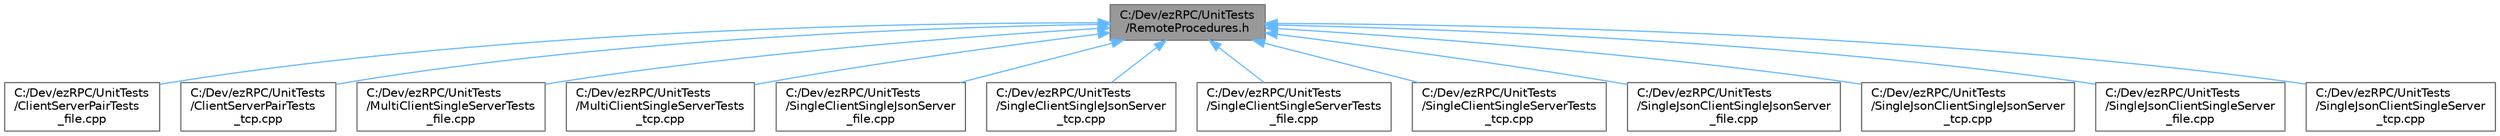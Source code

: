 digraph "C:/Dev/ezRPC/UnitTests/RemoteProcedures.h"
{
 // LATEX_PDF_SIZE
  bgcolor="transparent";
  edge [fontname=Helvetica,fontsize=10,labelfontname=Helvetica,labelfontsize=10];
  node [fontname=Helvetica,fontsize=10,shape=box,height=0.2,width=0.4];
  Node1 [id="Node000001",label="C:/Dev/ezRPC/UnitTests\l/RemoteProcedures.h",height=0.2,width=0.4,color="gray40", fillcolor="grey60", style="filled", fontcolor="black",tooltip=" "];
  Node1 -> Node2 [id="edge1_Node000001_Node000002",dir="back",color="steelblue1",style="solid",tooltip=" "];
  Node2 [id="Node000002",label="C:/Dev/ezRPC/UnitTests\l/ClientServerPairTests\l_file.cpp",height=0.2,width=0.4,color="grey40", fillcolor="white", style="filled",URL="$_client_server_pair_tests__file_8cpp.html",tooltip=" "];
  Node1 -> Node3 [id="edge2_Node000001_Node000003",dir="back",color="steelblue1",style="solid",tooltip=" "];
  Node3 [id="Node000003",label="C:/Dev/ezRPC/UnitTests\l/ClientServerPairTests\l_tcp.cpp",height=0.2,width=0.4,color="grey40", fillcolor="white", style="filled",URL="$_client_server_pair_tests__tcp_8cpp.html",tooltip=" "];
  Node1 -> Node4 [id="edge3_Node000001_Node000004",dir="back",color="steelblue1",style="solid",tooltip=" "];
  Node4 [id="Node000004",label="C:/Dev/ezRPC/UnitTests\l/MultiClientSingleServerTests\l_file.cpp",height=0.2,width=0.4,color="grey40", fillcolor="white", style="filled",URL="$_multi_client_single_server_tests__file_8cpp.html",tooltip=" "];
  Node1 -> Node5 [id="edge4_Node000001_Node000005",dir="back",color="steelblue1",style="solid",tooltip=" "];
  Node5 [id="Node000005",label="C:/Dev/ezRPC/UnitTests\l/MultiClientSingleServerTests\l_tcp.cpp",height=0.2,width=0.4,color="grey40", fillcolor="white", style="filled",URL="$_multi_client_single_server_tests__tcp_8cpp.html",tooltip=" "];
  Node1 -> Node6 [id="edge5_Node000001_Node000006",dir="back",color="steelblue1",style="solid",tooltip=" "];
  Node6 [id="Node000006",label="C:/Dev/ezRPC/UnitTests\l/SingleClientSingleJsonServer\l_file.cpp",height=0.2,width=0.4,color="grey40", fillcolor="white", style="filled",URL="$_single_client_single_json_server__file_8cpp.html",tooltip=" "];
  Node1 -> Node7 [id="edge6_Node000001_Node000007",dir="back",color="steelblue1",style="solid",tooltip=" "];
  Node7 [id="Node000007",label="C:/Dev/ezRPC/UnitTests\l/SingleClientSingleJsonServer\l_tcp.cpp",height=0.2,width=0.4,color="grey40", fillcolor="white", style="filled",URL="$_single_client_single_json_server__tcp_8cpp.html",tooltip=" "];
  Node1 -> Node8 [id="edge7_Node000001_Node000008",dir="back",color="steelblue1",style="solid",tooltip=" "];
  Node8 [id="Node000008",label="C:/Dev/ezRPC/UnitTests\l/SingleClientSingleServerTests\l_file.cpp",height=0.2,width=0.4,color="grey40", fillcolor="white", style="filled",URL="$_single_client_single_server_tests__file_8cpp.html",tooltip=" "];
  Node1 -> Node9 [id="edge8_Node000001_Node000009",dir="back",color="steelblue1",style="solid",tooltip=" "];
  Node9 [id="Node000009",label="C:/Dev/ezRPC/UnitTests\l/SingleClientSingleServerTests\l_tcp.cpp",height=0.2,width=0.4,color="grey40", fillcolor="white", style="filled",URL="$_single_client_single_server_tests__tcp_8cpp.html",tooltip=" "];
  Node1 -> Node10 [id="edge9_Node000001_Node000010",dir="back",color="steelblue1",style="solid",tooltip=" "];
  Node10 [id="Node000010",label="C:/Dev/ezRPC/UnitTests\l/SingleJsonClientSingleJsonServer\l_file.cpp",height=0.2,width=0.4,color="grey40", fillcolor="white", style="filled",URL="$_single_json_client_single_json_server__file_8cpp.html",tooltip=" "];
  Node1 -> Node11 [id="edge10_Node000001_Node000011",dir="back",color="steelblue1",style="solid",tooltip=" "];
  Node11 [id="Node000011",label="C:/Dev/ezRPC/UnitTests\l/SingleJsonClientSingleJsonServer\l_tcp.cpp",height=0.2,width=0.4,color="grey40", fillcolor="white", style="filled",URL="$_single_json_client_single_json_server__tcp_8cpp.html",tooltip=" "];
  Node1 -> Node12 [id="edge11_Node000001_Node000012",dir="back",color="steelblue1",style="solid",tooltip=" "];
  Node12 [id="Node000012",label="C:/Dev/ezRPC/UnitTests\l/SingleJsonClientSingleServer\l_file.cpp",height=0.2,width=0.4,color="grey40", fillcolor="white", style="filled",URL="$_single_json_client_single_server__file_8cpp.html",tooltip=" "];
  Node1 -> Node13 [id="edge12_Node000001_Node000013",dir="back",color="steelblue1",style="solid",tooltip=" "];
  Node13 [id="Node000013",label="C:/Dev/ezRPC/UnitTests\l/SingleJsonClientSingleServer\l_tcp.cpp",height=0.2,width=0.4,color="grey40", fillcolor="white", style="filled",URL="$_single_json_client_single_server__tcp_8cpp.html",tooltip=" "];
}
